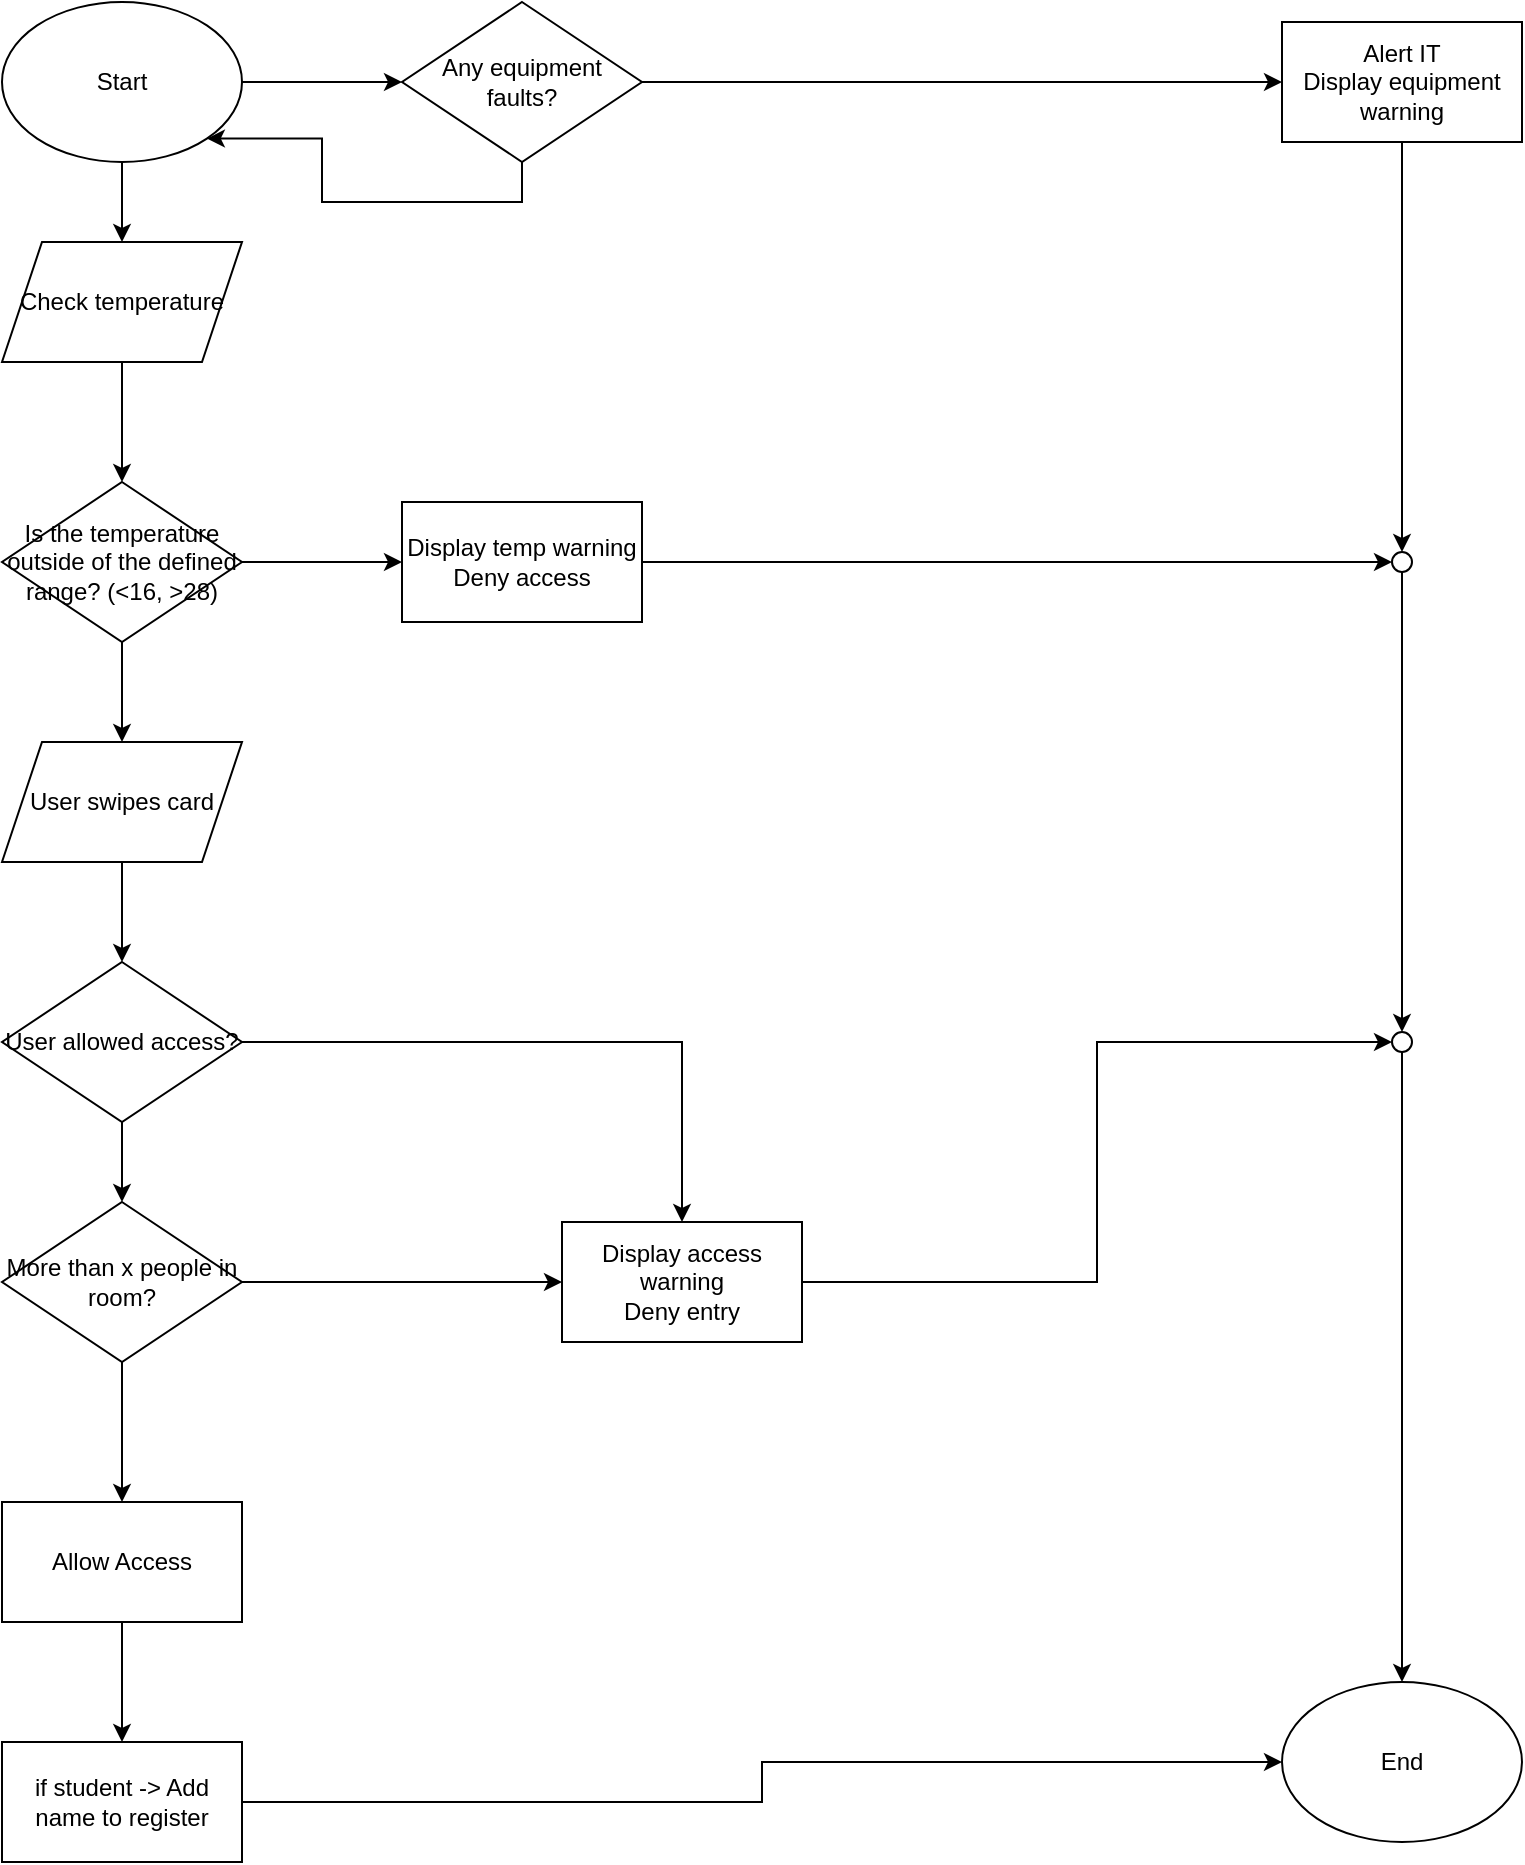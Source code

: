 <mxfile version="28.2.0">
  <diagram name="Page-1" id="JPGF1RDlzG9vodBcwCJd">
    <mxGraphModel dx="1224" dy="1109" grid="1" gridSize="10" guides="1" tooltips="1" connect="1" arrows="1" fold="1" page="1" pageScale="1" pageWidth="850" pageHeight="1100" math="0" shadow="0">
      <root>
        <mxCell id="0" />
        <mxCell id="1" parent="0" />
        <mxCell id="lQsZN8vgZ2ZVpaPELj6J-12" style="edgeStyle=orthogonalEdgeStyle;rounded=0;orthogonalLoop=1;jettySize=auto;html=1;exitX=0.5;exitY=1;exitDx=0;exitDy=0;entryX=0.5;entryY=0;entryDx=0;entryDy=0;" edge="1" parent="1" source="lQsZN8vgZ2ZVpaPELj6J-1" target="lQsZN8vgZ2ZVpaPELj6J-6">
          <mxGeometry relative="1" as="geometry" />
        </mxCell>
        <mxCell id="lQsZN8vgZ2ZVpaPELj6J-24" style="edgeStyle=orthogonalEdgeStyle;rounded=0;orthogonalLoop=1;jettySize=auto;html=1;exitX=1;exitY=0.5;exitDx=0;exitDy=0;entryX=0;entryY=0.5;entryDx=0;entryDy=0;" edge="1" parent="1" source="lQsZN8vgZ2ZVpaPELj6J-1" target="lQsZN8vgZ2ZVpaPELj6J-23">
          <mxGeometry relative="1" as="geometry" />
        </mxCell>
        <mxCell id="lQsZN8vgZ2ZVpaPELj6J-1" value="Start" style="ellipse;whiteSpace=wrap;html=1;" vertex="1" parent="1">
          <mxGeometry x="40" y="40" width="120" height="80" as="geometry" />
        </mxCell>
        <mxCell id="lQsZN8vgZ2ZVpaPELj6J-2" value="End" style="ellipse;whiteSpace=wrap;html=1;" vertex="1" parent="1">
          <mxGeometry x="680" y="880" width="120" height="80" as="geometry" />
        </mxCell>
        <mxCell id="lQsZN8vgZ2ZVpaPELj6J-11" style="edgeStyle=orthogonalEdgeStyle;rounded=0;orthogonalLoop=1;jettySize=auto;html=1;exitX=0.5;exitY=1;exitDx=0;exitDy=0;entryX=0.5;entryY=0;entryDx=0;entryDy=0;" edge="1" parent="1" source="lQsZN8vgZ2ZVpaPELj6J-6" target="lQsZN8vgZ2ZVpaPELj6J-7">
          <mxGeometry relative="1" as="geometry" />
        </mxCell>
        <mxCell id="lQsZN8vgZ2ZVpaPELj6J-6" value="Check temperature" style="shape=parallelogram;perimeter=parallelogramPerimeter;whiteSpace=wrap;html=1;fixedSize=1;" vertex="1" parent="1">
          <mxGeometry x="40" y="160" width="120" height="60" as="geometry" />
        </mxCell>
        <mxCell id="lQsZN8vgZ2ZVpaPELj6J-10" style="edgeStyle=orthogonalEdgeStyle;rounded=0;orthogonalLoop=1;jettySize=auto;html=1;exitX=1;exitY=0.5;exitDx=0;exitDy=0;entryX=0;entryY=0.5;entryDx=0;entryDy=0;" edge="1" parent="1" source="lQsZN8vgZ2ZVpaPELj6J-7" target="lQsZN8vgZ2ZVpaPELj6J-8">
          <mxGeometry relative="1" as="geometry" />
        </mxCell>
        <mxCell id="lQsZN8vgZ2ZVpaPELj6J-16" style="edgeStyle=orthogonalEdgeStyle;rounded=0;orthogonalLoop=1;jettySize=auto;html=1;exitX=0.5;exitY=1;exitDx=0;exitDy=0;entryX=0.5;entryY=0;entryDx=0;entryDy=0;" edge="1" parent="1" source="lQsZN8vgZ2ZVpaPELj6J-7" target="lQsZN8vgZ2ZVpaPELj6J-15">
          <mxGeometry relative="1" as="geometry" />
        </mxCell>
        <mxCell id="lQsZN8vgZ2ZVpaPELj6J-7" value="Is the temperature outside of the defined range? (&amp;lt;16, &amp;gt;28)" style="rhombus;whiteSpace=wrap;html=1;" vertex="1" parent="1">
          <mxGeometry x="40" y="280" width="120" height="80" as="geometry" />
        </mxCell>
        <mxCell id="lQsZN8vgZ2ZVpaPELj6J-33" style="edgeStyle=orthogonalEdgeStyle;rounded=0;orthogonalLoop=1;jettySize=auto;html=1;entryX=0;entryY=0.5;entryDx=0;entryDy=0;" edge="1" parent="1" source="lQsZN8vgZ2ZVpaPELj6J-8" target="lQsZN8vgZ2ZVpaPELj6J-19">
          <mxGeometry relative="1" as="geometry" />
        </mxCell>
        <mxCell id="lQsZN8vgZ2ZVpaPELj6J-8" value="&lt;div&gt;Display temp warning&lt;/div&gt;&lt;div&gt;Deny access&lt;/div&gt;" style="rounded=0;whiteSpace=wrap;html=1;" vertex="1" parent="1">
          <mxGeometry x="240" y="290" width="120" height="60" as="geometry" />
        </mxCell>
        <mxCell id="lQsZN8vgZ2ZVpaPELj6J-18" style="edgeStyle=orthogonalEdgeStyle;rounded=0;orthogonalLoop=1;jettySize=auto;html=1;exitX=1;exitY=0.5;exitDx=0;exitDy=0;entryX=0;entryY=0.5;entryDx=0;entryDy=0;" edge="1" parent="1" source="lQsZN8vgZ2ZVpaPELj6J-13" target="lQsZN8vgZ2ZVpaPELj6J-14">
          <mxGeometry relative="1" as="geometry" />
        </mxCell>
        <mxCell id="lQsZN8vgZ2ZVpaPELj6J-47" style="edgeStyle=orthogonalEdgeStyle;rounded=0;orthogonalLoop=1;jettySize=auto;html=1;exitX=0.5;exitY=1;exitDx=0;exitDy=0;entryX=0.5;entryY=0;entryDx=0;entryDy=0;" edge="1" parent="1" source="lQsZN8vgZ2ZVpaPELj6J-13" target="lQsZN8vgZ2ZVpaPELj6J-46">
          <mxGeometry relative="1" as="geometry" />
        </mxCell>
        <mxCell id="lQsZN8vgZ2ZVpaPELj6J-13" value="More than x people in room?" style="rhombus;whiteSpace=wrap;html=1;" vertex="1" parent="1">
          <mxGeometry x="40" y="640" width="120" height="80" as="geometry" />
        </mxCell>
        <mxCell id="lQsZN8vgZ2ZVpaPELj6J-39" style="edgeStyle=orthogonalEdgeStyle;rounded=0;orthogonalLoop=1;jettySize=auto;html=1;exitX=1;exitY=0.5;exitDx=0;exitDy=0;entryX=0;entryY=0.5;entryDx=0;entryDy=0;" edge="1" parent="1" source="lQsZN8vgZ2ZVpaPELj6J-14" target="lQsZN8vgZ2ZVpaPELj6J-34">
          <mxGeometry relative="1" as="geometry" />
        </mxCell>
        <mxCell id="lQsZN8vgZ2ZVpaPELj6J-14" value="&lt;div&gt;Display access warning&lt;/div&gt;&lt;div&gt;Deny entry&lt;/div&gt;" style="rounded=0;whiteSpace=wrap;html=1;" vertex="1" parent="1">
          <mxGeometry x="320" y="650" width="120" height="60" as="geometry" />
        </mxCell>
        <mxCell id="lQsZN8vgZ2ZVpaPELj6J-43" style="edgeStyle=orthogonalEdgeStyle;rounded=0;orthogonalLoop=1;jettySize=auto;html=1;exitX=0.5;exitY=1;exitDx=0;exitDy=0;entryX=0.5;entryY=0;entryDx=0;entryDy=0;" edge="1" parent="1" source="lQsZN8vgZ2ZVpaPELj6J-15" target="lQsZN8vgZ2ZVpaPELj6J-41">
          <mxGeometry relative="1" as="geometry" />
        </mxCell>
        <mxCell id="lQsZN8vgZ2ZVpaPELj6J-15" value="User swipes card" style="shape=parallelogram;perimeter=parallelogramPerimeter;whiteSpace=wrap;html=1;fixedSize=1;" vertex="1" parent="1">
          <mxGeometry x="40" y="410" width="120" height="60" as="geometry" />
        </mxCell>
        <mxCell id="lQsZN8vgZ2ZVpaPELj6J-38" style="edgeStyle=orthogonalEdgeStyle;rounded=0;orthogonalLoop=1;jettySize=auto;html=1;exitX=0.5;exitY=1;exitDx=0;exitDy=0;entryX=0.5;entryY=0;entryDx=0;entryDy=0;" edge="1" parent="1" source="lQsZN8vgZ2ZVpaPELj6J-19" target="lQsZN8vgZ2ZVpaPELj6J-34">
          <mxGeometry relative="1" as="geometry" />
        </mxCell>
        <mxCell id="lQsZN8vgZ2ZVpaPELj6J-19" value="" style="ellipse;whiteSpace=wrap;html=1;aspect=fixed;" vertex="1" parent="1">
          <mxGeometry x="735" y="315" width="10" height="10" as="geometry" />
        </mxCell>
        <mxCell id="lQsZN8vgZ2ZVpaPELj6J-31" style="edgeStyle=orthogonalEdgeStyle;rounded=0;orthogonalLoop=1;jettySize=auto;html=1;exitX=1;exitY=0.5;exitDx=0;exitDy=0;entryX=0;entryY=0.5;entryDx=0;entryDy=0;" edge="1" parent="1" source="lQsZN8vgZ2ZVpaPELj6J-23" target="lQsZN8vgZ2ZVpaPELj6J-30">
          <mxGeometry relative="1" as="geometry" />
        </mxCell>
        <mxCell id="lQsZN8vgZ2ZVpaPELj6J-45" style="edgeStyle=orthogonalEdgeStyle;rounded=0;orthogonalLoop=1;jettySize=auto;html=1;exitX=0.5;exitY=1;exitDx=0;exitDy=0;entryX=1;entryY=1;entryDx=0;entryDy=0;" edge="1" parent="1" source="lQsZN8vgZ2ZVpaPELj6J-23" target="lQsZN8vgZ2ZVpaPELj6J-1">
          <mxGeometry relative="1" as="geometry" />
        </mxCell>
        <mxCell id="lQsZN8vgZ2ZVpaPELj6J-23" value="Any equipment faults?" style="rhombus;whiteSpace=wrap;html=1;" vertex="1" parent="1">
          <mxGeometry x="240" y="40" width="120" height="80" as="geometry" />
        </mxCell>
        <mxCell id="lQsZN8vgZ2ZVpaPELj6J-32" style="edgeStyle=orthogonalEdgeStyle;rounded=0;orthogonalLoop=1;jettySize=auto;html=1;exitX=0.5;exitY=1;exitDx=0;exitDy=0;entryX=0.5;entryY=0;entryDx=0;entryDy=0;" edge="1" parent="1" source="lQsZN8vgZ2ZVpaPELj6J-30" target="lQsZN8vgZ2ZVpaPELj6J-19">
          <mxGeometry relative="1" as="geometry" />
        </mxCell>
        <mxCell id="lQsZN8vgZ2ZVpaPELj6J-30" value="&lt;div&gt;Alert IT&lt;/div&gt;&lt;div&gt;Display equipment warning&lt;/div&gt;" style="rounded=0;whiteSpace=wrap;html=1;" vertex="1" parent="1">
          <mxGeometry x="680" y="50" width="120" height="60" as="geometry" />
        </mxCell>
        <mxCell id="lQsZN8vgZ2ZVpaPELj6J-40" style="edgeStyle=orthogonalEdgeStyle;rounded=0;orthogonalLoop=1;jettySize=auto;html=1;exitX=0.5;exitY=1;exitDx=0;exitDy=0;entryX=0.5;entryY=0;entryDx=0;entryDy=0;" edge="1" parent="1" source="lQsZN8vgZ2ZVpaPELj6J-34" target="lQsZN8vgZ2ZVpaPELj6J-2">
          <mxGeometry relative="1" as="geometry" />
        </mxCell>
        <mxCell id="lQsZN8vgZ2ZVpaPELj6J-34" value="" style="ellipse;whiteSpace=wrap;html=1;aspect=fixed;" vertex="1" parent="1">
          <mxGeometry x="735" y="555" width="10" height="10" as="geometry" />
        </mxCell>
        <mxCell id="lQsZN8vgZ2ZVpaPELj6J-42" style="edgeStyle=orthogonalEdgeStyle;rounded=0;orthogonalLoop=1;jettySize=auto;html=1;exitX=1;exitY=0.5;exitDx=0;exitDy=0;entryX=0.5;entryY=0;entryDx=0;entryDy=0;" edge="1" parent="1" source="lQsZN8vgZ2ZVpaPELj6J-41" target="lQsZN8vgZ2ZVpaPELj6J-14">
          <mxGeometry relative="1" as="geometry" />
        </mxCell>
        <mxCell id="lQsZN8vgZ2ZVpaPELj6J-44" style="edgeStyle=orthogonalEdgeStyle;rounded=0;orthogonalLoop=1;jettySize=auto;html=1;exitX=0.5;exitY=1;exitDx=0;exitDy=0;entryX=0.5;entryY=0;entryDx=0;entryDy=0;" edge="1" parent="1" source="lQsZN8vgZ2ZVpaPELj6J-41" target="lQsZN8vgZ2ZVpaPELj6J-13">
          <mxGeometry relative="1" as="geometry" />
        </mxCell>
        <mxCell id="lQsZN8vgZ2ZVpaPELj6J-41" value="User allowed access?" style="rhombus;whiteSpace=wrap;html=1;" vertex="1" parent="1">
          <mxGeometry x="40" y="520" width="120" height="80" as="geometry" />
        </mxCell>
        <mxCell id="lQsZN8vgZ2ZVpaPELj6J-50" style="edgeStyle=orthogonalEdgeStyle;rounded=0;orthogonalLoop=1;jettySize=auto;html=1;exitX=0.5;exitY=1;exitDx=0;exitDy=0;entryX=0.5;entryY=0;entryDx=0;entryDy=0;" edge="1" parent="1" source="lQsZN8vgZ2ZVpaPELj6J-46" target="lQsZN8vgZ2ZVpaPELj6J-49">
          <mxGeometry relative="1" as="geometry" />
        </mxCell>
        <mxCell id="lQsZN8vgZ2ZVpaPELj6J-46" value="Allow Access" style="rounded=0;whiteSpace=wrap;html=1;" vertex="1" parent="1">
          <mxGeometry x="40" y="790" width="120" height="60" as="geometry" />
        </mxCell>
        <mxCell id="lQsZN8vgZ2ZVpaPELj6J-51" style="edgeStyle=orthogonalEdgeStyle;rounded=0;orthogonalLoop=1;jettySize=auto;html=1;exitX=1;exitY=0.5;exitDx=0;exitDy=0;entryX=0;entryY=0.5;entryDx=0;entryDy=0;" edge="1" parent="1" source="lQsZN8vgZ2ZVpaPELj6J-49" target="lQsZN8vgZ2ZVpaPELj6J-2">
          <mxGeometry relative="1" as="geometry" />
        </mxCell>
        <mxCell id="lQsZN8vgZ2ZVpaPELj6J-49" value="if student -&amp;gt; Add name to register" style="rounded=0;whiteSpace=wrap;html=1;" vertex="1" parent="1">
          <mxGeometry x="40" y="910" width="120" height="60" as="geometry" />
        </mxCell>
      </root>
    </mxGraphModel>
  </diagram>
</mxfile>
